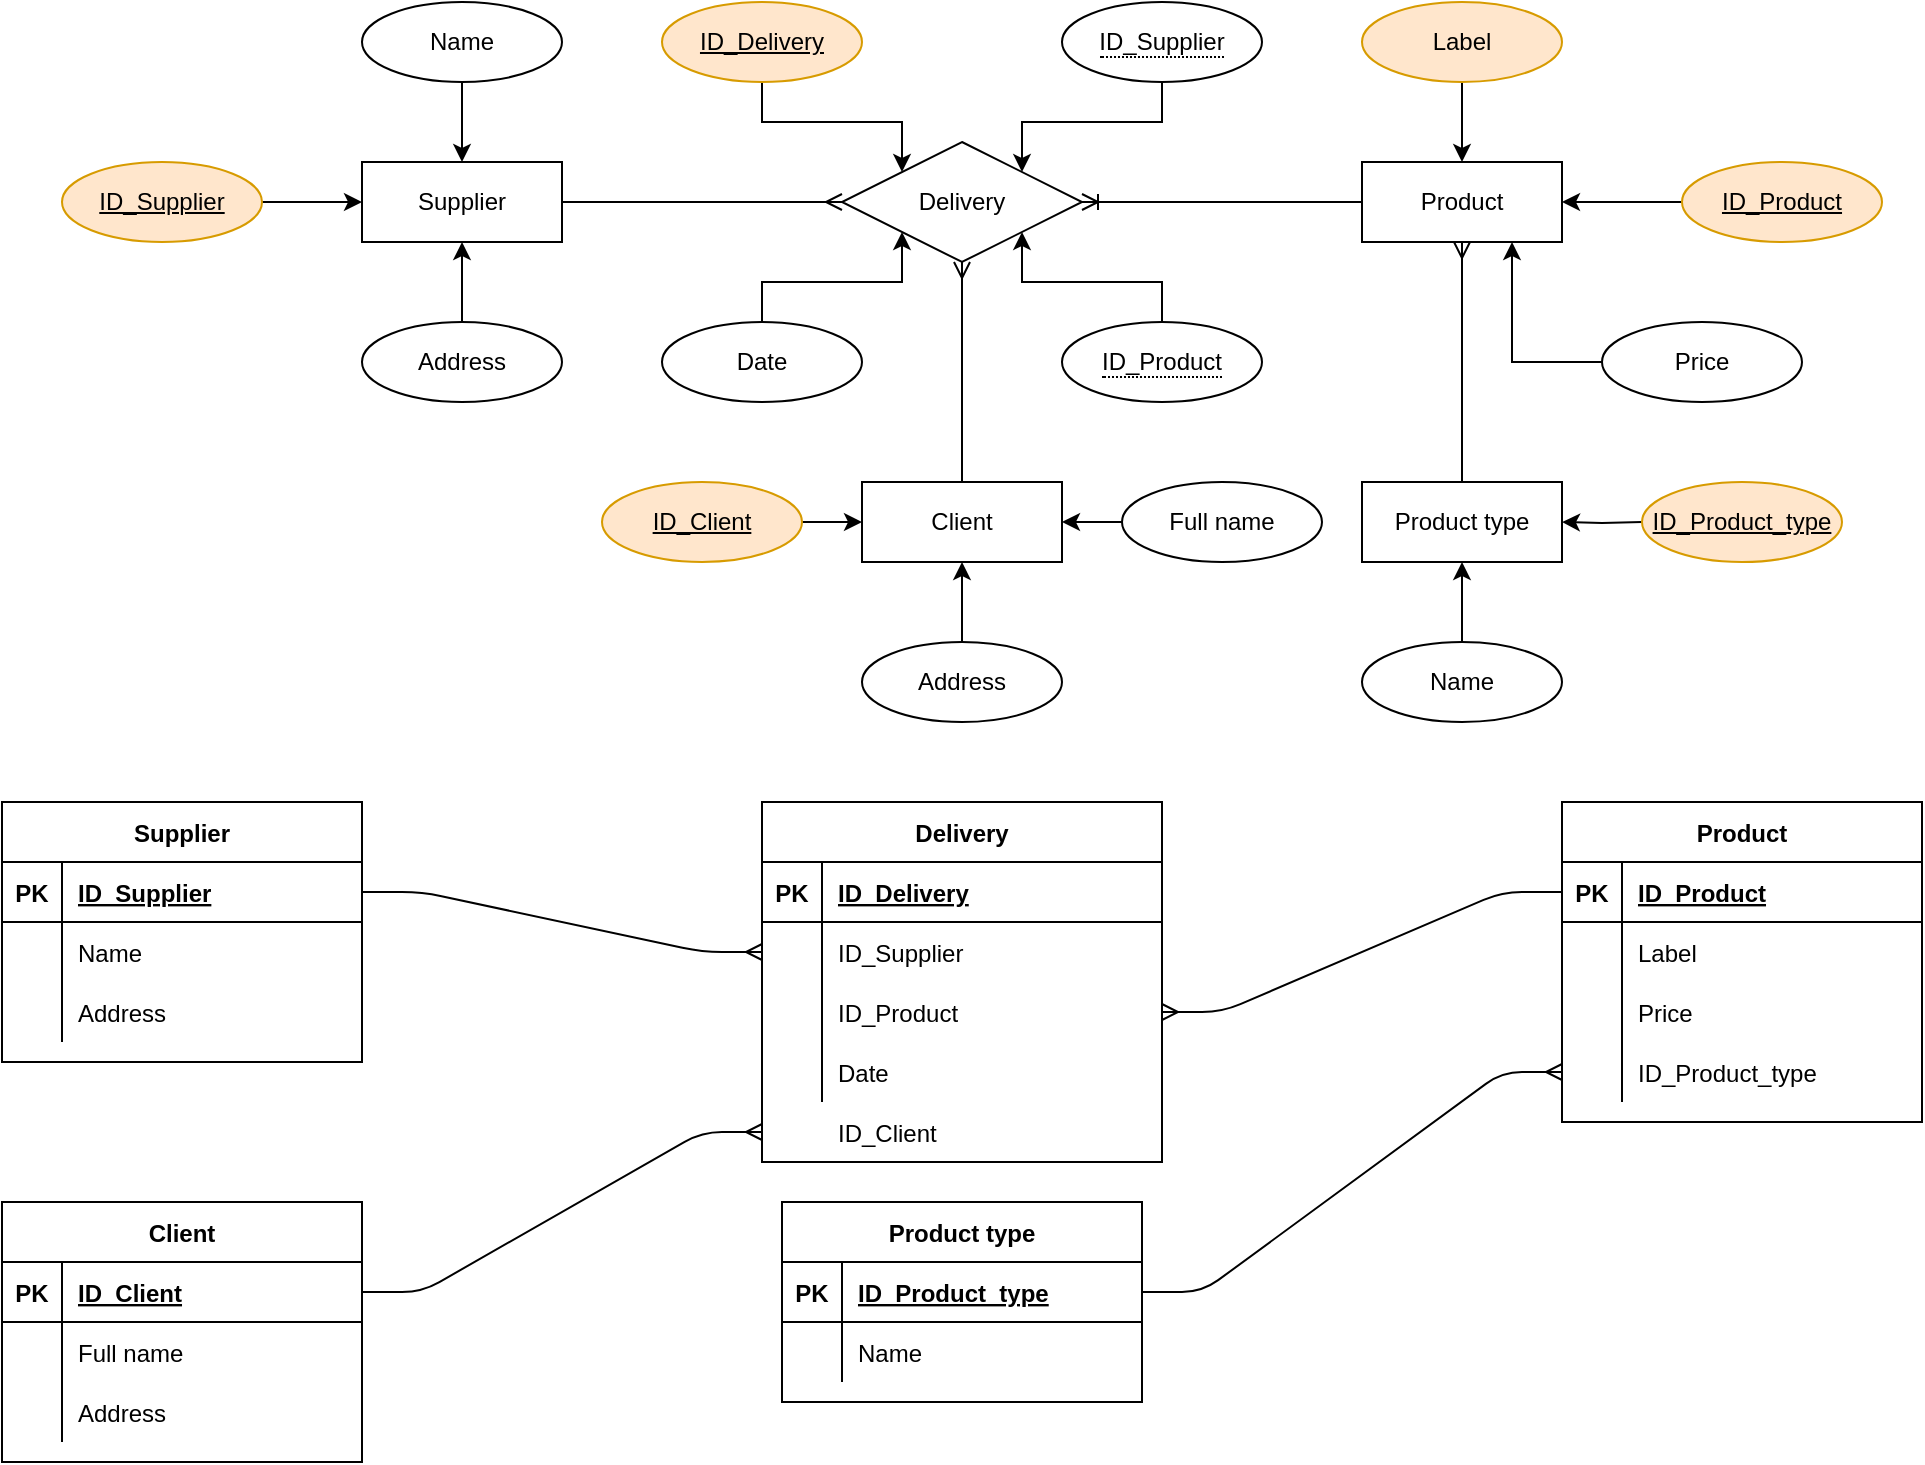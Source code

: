 <mxfile version="14.5.4" type="device"><diagram name="Page-1" id="e56a1550-8fbb-45ad-956c-1786394a9013"><mxGraphModel dx="1422" dy="789" grid="1" gridSize="10" guides="1" tooltips="1" connect="1" arrows="1" fold="1" page="1" pageScale="1" pageWidth="1100" pageHeight="850" background="#ffffff" math="0" shadow="0"><root><mxCell id="0"/><mxCell id="1" parent="0"/><mxCell id="Cei-AjX-TvvNpz_EZWJ4-109" value="Delivery" style="shape=rhombus;perimeter=rhombusPerimeter;whiteSpace=wrap;html=1;align=center;" vertex="1" parent="1"><mxGeometry x="480" y="110" width="120" height="60" as="geometry"/></mxCell><mxCell id="Cei-AjX-TvvNpz_EZWJ4-110" value="Supplier" style="whiteSpace=wrap;html=1;align=center;" vertex="1" parent="1"><mxGeometry x="240" y="120" width="100" height="40" as="geometry"/></mxCell><mxCell id="Cei-AjX-TvvNpz_EZWJ4-111" value="Product" style="whiteSpace=wrap;html=1;align=center;" vertex="1" parent="1"><mxGeometry x="740" y="120" width="100" height="40" as="geometry"/></mxCell><mxCell id="Cei-AjX-TvvNpz_EZWJ4-115" style="edgeStyle=orthogonalEdgeStyle;rounded=0;orthogonalLoop=1;jettySize=auto;html=1;entryX=0;entryY=0.5;entryDx=0;entryDy=0;" edge="1" parent="1" source="Cei-AjX-TvvNpz_EZWJ4-112" target="Cei-AjX-TvvNpz_EZWJ4-110"><mxGeometry relative="1" as="geometry"/></mxCell><mxCell id="Cei-AjX-TvvNpz_EZWJ4-112" value="ID_Supplier" style="ellipse;whiteSpace=wrap;html=1;align=center;fontStyle=4;fillColor=#ffe6cc;strokeColor=#d79b00;" vertex="1" parent="1"><mxGeometry x="90" y="120" width="100" height="40" as="geometry"/></mxCell><mxCell id="Cei-AjX-TvvNpz_EZWJ4-116" style="edgeStyle=orthogonalEdgeStyle;rounded=0;orthogonalLoop=1;jettySize=auto;html=1;entryX=0.5;entryY=0;entryDx=0;entryDy=0;" edge="1" parent="1" source="Cei-AjX-TvvNpz_EZWJ4-113" target="Cei-AjX-TvvNpz_EZWJ4-110"><mxGeometry relative="1" as="geometry"/></mxCell><mxCell id="Cei-AjX-TvvNpz_EZWJ4-113" value="Name" style="ellipse;whiteSpace=wrap;html=1;align=center;" vertex="1" parent="1"><mxGeometry x="240" y="40" width="100" height="40" as="geometry"/></mxCell><mxCell id="Cei-AjX-TvvNpz_EZWJ4-117" style="edgeStyle=orthogonalEdgeStyle;rounded=0;orthogonalLoop=1;jettySize=auto;html=1;entryX=0.5;entryY=1;entryDx=0;entryDy=0;" edge="1" parent="1" source="Cei-AjX-TvvNpz_EZWJ4-114" target="Cei-AjX-TvvNpz_EZWJ4-110"><mxGeometry relative="1" as="geometry"/></mxCell><mxCell id="Cei-AjX-TvvNpz_EZWJ4-114" value="Address" style="ellipse;whiteSpace=wrap;html=1;align=center;" vertex="1" parent="1"><mxGeometry x="240" y="200" width="100" height="40" as="geometry"/></mxCell><mxCell id="Cei-AjX-TvvNpz_EZWJ4-119" style="edgeStyle=orthogonalEdgeStyle;rounded=0;orthogonalLoop=1;jettySize=auto;html=1;exitX=0;exitY=0.5;exitDx=0;exitDy=0;entryX=1;entryY=0.5;entryDx=0;entryDy=0;" edge="1" parent="1" source="Cei-AjX-TvvNpz_EZWJ4-118" target="Cei-AjX-TvvNpz_EZWJ4-111"><mxGeometry relative="1" as="geometry"/></mxCell><mxCell id="Cei-AjX-TvvNpz_EZWJ4-118" value="ID_Product" style="ellipse;whiteSpace=wrap;html=1;align=center;fontStyle=4;fillColor=#ffe6cc;strokeColor=#d79b00;" vertex="1" parent="1"><mxGeometry x="900" y="120" width="100" height="40" as="geometry"/></mxCell><mxCell id="Cei-AjX-TvvNpz_EZWJ4-122" style="edgeStyle=orthogonalEdgeStyle;rounded=0;orthogonalLoop=1;jettySize=auto;html=1;entryX=0.5;entryY=0;entryDx=0;entryDy=0;" edge="1" parent="1" source="Cei-AjX-TvvNpz_EZWJ4-120" target="Cei-AjX-TvvNpz_EZWJ4-111"><mxGeometry relative="1" as="geometry"/></mxCell><mxCell id="Cei-AjX-TvvNpz_EZWJ4-120" value="Label" style="ellipse;whiteSpace=wrap;html=1;align=center;fillColor=#ffe6cc;strokeColor=#d79b00;" vertex="1" parent="1"><mxGeometry x="740" y="40" width="100" height="40" as="geometry"/></mxCell><mxCell id="Cei-AjX-TvvNpz_EZWJ4-123" style="edgeStyle=orthogonalEdgeStyle;rounded=0;orthogonalLoop=1;jettySize=auto;html=1;exitX=0;exitY=0.5;exitDx=0;exitDy=0;entryX=0.75;entryY=1;entryDx=0;entryDy=0;" edge="1" parent="1" source="Cei-AjX-TvvNpz_EZWJ4-121" target="Cei-AjX-TvvNpz_EZWJ4-111"><mxGeometry relative="1" as="geometry"/></mxCell><mxCell id="Cei-AjX-TvvNpz_EZWJ4-121" value="Price" style="ellipse;whiteSpace=wrap;html=1;align=center;" vertex="1" parent="1"><mxGeometry x="860" y="200" width="100" height="40" as="geometry"/></mxCell><mxCell id="Cei-AjX-TvvNpz_EZWJ4-125" value="Supplier" style="shape=table;startSize=30;container=1;collapsible=1;childLayout=tableLayout;fixedRows=1;rowLines=0;fontStyle=1;align=center;resizeLast=1;" vertex="1" parent="1"><mxGeometry x="60" y="440" width="180" height="130" as="geometry"/></mxCell><mxCell id="Cei-AjX-TvvNpz_EZWJ4-126" value="" style="shape=partialRectangle;collapsible=0;dropTarget=0;pointerEvents=0;fillColor=none;top=0;left=0;bottom=1;right=0;points=[[0,0.5],[1,0.5]];portConstraint=eastwest;" vertex="1" parent="Cei-AjX-TvvNpz_EZWJ4-125"><mxGeometry y="30" width="180" height="30" as="geometry"/></mxCell><mxCell id="Cei-AjX-TvvNpz_EZWJ4-127" value="PK" style="shape=partialRectangle;connectable=0;fillColor=none;top=0;left=0;bottom=0;right=0;fontStyle=1;overflow=hidden;" vertex="1" parent="Cei-AjX-TvvNpz_EZWJ4-126"><mxGeometry width="30" height="30" as="geometry"/></mxCell><mxCell id="Cei-AjX-TvvNpz_EZWJ4-128" value="ID_Supplier" style="shape=partialRectangle;connectable=0;fillColor=none;top=0;left=0;bottom=0;right=0;align=left;spacingLeft=6;fontStyle=5;overflow=hidden;" vertex="1" parent="Cei-AjX-TvvNpz_EZWJ4-126"><mxGeometry x="30" width="150" height="30" as="geometry"/></mxCell><mxCell id="Cei-AjX-TvvNpz_EZWJ4-129" value="" style="shape=partialRectangle;collapsible=0;dropTarget=0;pointerEvents=0;fillColor=none;top=0;left=0;bottom=0;right=0;points=[[0,0.5],[1,0.5]];portConstraint=eastwest;" vertex="1" parent="Cei-AjX-TvvNpz_EZWJ4-125"><mxGeometry y="60" width="180" height="30" as="geometry"/></mxCell><mxCell id="Cei-AjX-TvvNpz_EZWJ4-130" value="" style="shape=partialRectangle;connectable=0;fillColor=none;top=0;left=0;bottom=0;right=0;editable=1;overflow=hidden;" vertex="1" parent="Cei-AjX-TvvNpz_EZWJ4-129"><mxGeometry width="30" height="30" as="geometry"/></mxCell><mxCell id="Cei-AjX-TvvNpz_EZWJ4-131" value="Name" style="shape=partialRectangle;connectable=0;fillColor=none;top=0;left=0;bottom=0;right=0;align=left;spacingLeft=6;overflow=hidden;" vertex="1" parent="Cei-AjX-TvvNpz_EZWJ4-129"><mxGeometry x="30" width="150" height="30" as="geometry"/></mxCell><mxCell id="Cei-AjX-TvvNpz_EZWJ4-132" value="" style="shape=partialRectangle;collapsible=0;dropTarget=0;pointerEvents=0;fillColor=none;top=0;left=0;bottom=0;right=0;points=[[0,0.5],[1,0.5]];portConstraint=eastwest;" vertex="1" parent="Cei-AjX-TvvNpz_EZWJ4-125"><mxGeometry y="90" width="180" height="30" as="geometry"/></mxCell><mxCell id="Cei-AjX-TvvNpz_EZWJ4-133" value="" style="shape=partialRectangle;connectable=0;fillColor=none;top=0;left=0;bottom=0;right=0;editable=1;overflow=hidden;" vertex="1" parent="Cei-AjX-TvvNpz_EZWJ4-132"><mxGeometry width="30" height="30" as="geometry"/></mxCell><mxCell id="Cei-AjX-TvvNpz_EZWJ4-134" value="Address" style="shape=partialRectangle;connectable=0;fillColor=none;top=0;left=0;bottom=0;right=0;align=left;spacingLeft=6;overflow=hidden;" vertex="1" parent="Cei-AjX-TvvNpz_EZWJ4-132"><mxGeometry x="30" width="150" height="30" as="geometry"/></mxCell><mxCell id="Cei-AjX-TvvNpz_EZWJ4-139" value="Delivery" style="shape=table;startSize=30;container=1;collapsible=1;childLayout=tableLayout;fixedRows=1;rowLines=0;fontStyle=1;align=center;resizeLast=1;" vertex="1" parent="1"><mxGeometry x="440" y="440" width="200" height="180" as="geometry"/></mxCell><mxCell id="Cei-AjX-TvvNpz_EZWJ4-140" value="" style="shape=partialRectangle;collapsible=0;dropTarget=0;pointerEvents=0;fillColor=none;top=0;left=0;bottom=1;right=0;points=[[0,0.5],[1,0.5]];portConstraint=eastwest;" vertex="1" parent="Cei-AjX-TvvNpz_EZWJ4-139"><mxGeometry y="30" width="200" height="30" as="geometry"/></mxCell><mxCell id="Cei-AjX-TvvNpz_EZWJ4-141" value="PK" style="shape=partialRectangle;connectable=0;fillColor=none;top=0;left=0;bottom=0;right=0;fontStyle=1;overflow=hidden;" vertex="1" parent="Cei-AjX-TvvNpz_EZWJ4-140"><mxGeometry width="30" height="30" as="geometry"/></mxCell><mxCell id="Cei-AjX-TvvNpz_EZWJ4-142" value="ID_Delivery" style="shape=partialRectangle;connectable=0;fillColor=none;top=0;left=0;bottom=0;right=0;align=left;spacingLeft=6;fontStyle=5;overflow=hidden;" vertex="1" parent="Cei-AjX-TvvNpz_EZWJ4-140"><mxGeometry x="30" width="170" height="30" as="geometry"/></mxCell><mxCell id="Cei-AjX-TvvNpz_EZWJ4-143" value="" style="shape=partialRectangle;collapsible=0;dropTarget=0;pointerEvents=0;fillColor=none;top=0;left=0;bottom=0;right=0;points=[[0,0.5],[1,0.5]];portConstraint=eastwest;" vertex="1" parent="Cei-AjX-TvvNpz_EZWJ4-139"><mxGeometry y="60" width="200" height="30" as="geometry"/></mxCell><mxCell id="Cei-AjX-TvvNpz_EZWJ4-144" value="" style="shape=partialRectangle;connectable=0;fillColor=none;top=0;left=0;bottom=0;right=0;editable=1;overflow=hidden;" vertex="1" parent="Cei-AjX-TvvNpz_EZWJ4-143"><mxGeometry width="30" height="30" as="geometry"/></mxCell><mxCell id="Cei-AjX-TvvNpz_EZWJ4-145" value="ID_Supplier" style="shape=partialRectangle;connectable=0;fillColor=none;top=0;left=0;bottom=0;right=0;align=left;spacingLeft=6;overflow=hidden;" vertex="1" parent="Cei-AjX-TvvNpz_EZWJ4-143"><mxGeometry x="30" width="170" height="30" as="geometry"/></mxCell><mxCell id="Cei-AjX-TvvNpz_EZWJ4-146" value="" style="shape=partialRectangle;collapsible=0;dropTarget=0;pointerEvents=0;fillColor=none;top=0;left=0;bottom=0;right=0;points=[[0,0.5],[1,0.5]];portConstraint=eastwest;" vertex="1" parent="Cei-AjX-TvvNpz_EZWJ4-139"><mxGeometry y="90" width="200" height="30" as="geometry"/></mxCell><mxCell id="Cei-AjX-TvvNpz_EZWJ4-147" value="" style="shape=partialRectangle;connectable=0;fillColor=none;top=0;left=0;bottom=0;right=0;editable=1;overflow=hidden;" vertex="1" parent="Cei-AjX-TvvNpz_EZWJ4-146"><mxGeometry width="30" height="30" as="geometry"/></mxCell><mxCell id="Cei-AjX-TvvNpz_EZWJ4-148" value="ID_Product" style="shape=partialRectangle;connectable=0;fillColor=none;top=0;left=0;bottom=0;right=0;align=left;spacingLeft=6;overflow=hidden;" vertex="1" parent="Cei-AjX-TvvNpz_EZWJ4-146"><mxGeometry x="30" width="170" height="30" as="geometry"/></mxCell><mxCell id="Cei-AjX-TvvNpz_EZWJ4-149" value="" style="shape=partialRectangle;collapsible=0;dropTarget=0;pointerEvents=0;fillColor=none;top=0;left=0;bottom=0;right=0;points=[[0,0.5],[1,0.5]];portConstraint=eastwest;" vertex="1" parent="Cei-AjX-TvvNpz_EZWJ4-139"><mxGeometry y="120" width="200" height="30" as="geometry"/></mxCell><mxCell id="Cei-AjX-TvvNpz_EZWJ4-150" value="" style="shape=partialRectangle;connectable=0;fillColor=none;top=0;left=0;bottom=0;right=0;editable=1;overflow=hidden;" vertex="1" parent="Cei-AjX-TvvNpz_EZWJ4-149"><mxGeometry width="30" height="30" as="geometry"/></mxCell><mxCell id="Cei-AjX-TvvNpz_EZWJ4-151" value="Date" style="shape=partialRectangle;connectable=0;fillColor=none;top=0;left=0;bottom=0;right=0;align=left;spacingLeft=6;overflow=hidden;" vertex="1" parent="Cei-AjX-TvvNpz_EZWJ4-149"><mxGeometry x="30" width="170" height="30" as="geometry"/></mxCell><mxCell id="Cei-AjX-TvvNpz_EZWJ4-152" value="Product" style="shape=table;startSize=30;container=1;collapsible=1;childLayout=tableLayout;fixedRows=1;rowLines=0;fontStyle=1;align=center;resizeLast=1;" vertex="1" parent="1"><mxGeometry x="840" y="440" width="180" height="160" as="geometry"/></mxCell><mxCell id="Cei-AjX-TvvNpz_EZWJ4-153" value="" style="shape=partialRectangle;collapsible=0;dropTarget=0;pointerEvents=0;fillColor=none;top=0;left=0;bottom=1;right=0;points=[[0,0.5],[1,0.5]];portConstraint=eastwest;" vertex="1" parent="Cei-AjX-TvvNpz_EZWJ4-152"><mxGeometry y="30" width="180" height="30" as="geometry"/></mxCell><mxCell id="Cei-AjX-TvvNpz_EZWJ4-154" value="PK" style="shape=partialRectangle;connectable=0;fillColor=none;top=0;left=0;bottom=0;right=0;fontStyle=1;overflow=hidden;" vertex="1" parent="Cei-AjX-TvvNpz_EZWJ4-153"><mxGeometry width="30" height="30" as="geometry"/></mxCell><mxCell id="Cei-AjX-TvvNpz_EZWJ4-155" value="ID_Product" style="shape=partialRectangle;connectable=0;fillColor=none;top=0;left=0;bottom=0;right=0;align=left;spacingLeft=6;fontStyle=5;overflow=hidden;" vertex="1" parent="Cei-AjX-TvvNpz_EZWJ4-153"><mxGeometry x="30" width="150" height="30" as="geometry"/></mxCell><mxCell id="Cei-AjX-TvvNpz_EZWJ4-156" value="" style="shape=partialRectangle;collapsible=0;dropTarget=0;pointerEvents=0;fillColor=none;top=0;left=0;bottom=0;right=0;points=[[0,0.5],[1,0.5]];portConstraint=eastwest;" vertex="1" parent="Cei-AjX-TvvNpz_EZWJ4-152"><mxGeometry y="60" width="180" height="30" as="geometry"/></mxCell><mxCell id="Cei-AjX-TvvNpz_EZWJ4-157" value="" style="shape=partialRectangle;connectable=0;fillColor=none;top=0;left=0;bottom=0;right=0;editable=1;overflow=hidden;" vertex="1" parent="Cei-AjX-TvvNpz_EZWJ4-156"><mxGeometry width="30" height="30" as="geometry"/></mxCell><mxCell id="Cei-AjX-TvvNpz_EZWJ4-158" value="Label" style="shape=partialRectangle;connectable=0;fillColor=none;top=0;left=0;bottom=0;right=0;align=left;spacingLeft=6;overflow=hidden;" vertex="1" parent="Cei-AjX-TvvNpz_EZWJ4-156"><mxGeometry x="30" width="150" height="30" as="geometry"/></mxCell><mxCell id="Cei-AjX-TvvNpz_EZWJ4-159" value="" style="shape=partialRectangle;collapsible=0;dropTarget=0;pointerEvents=0;fillColor=none;top=0;left=0;bottom=0;right=0;points=[[0,0.5],[1,0.5]];portConstraint=eastwest;" vertex="1" parent="Cei-AjX-TvvNpz_EZWJ4-152"><mxGeometry y="90" width="180" height="30" as="geometry"/></mxCell><mxCell id="Cei-AjX-TvvNpz_EZWJ4-160" value="" style="shape=partialRectangle;connectable=0;fillColor=none;top=0;left=0;bottom=0;right=0;editable=1;overflow=hidden;" vertex="1" parent="Cei-AjX-TvvNpz_EZWJ4-159"><mxGeometry width="30" height="30" as="geometry"/></mxCell><mxCell id="Cei-AjX-TvvNpz_EZWJ4-161" value="Price" style="shape=partialRectangle;connectable=0;fillColor=none;top=0;left=0;bottom=0;right=0;align=left;spacingLeft=6;overflow=hidden;" vertex="1" parent="Cei-AjX-TvvNpz_EZWJ4-159"><mxGeometry x="30" width="150" height="30" as="geometry"/></mxCell><mxCell id="Cei-AjX-TvvNpz_EZWJ4-162" value="" style="shape=partialRectangle;collapsible=0;dropTarget=0;pointerEvents=0;fillColor=none;top=0;left=0;bottom=0;right=0;points=[[0,0.5],[1,0.5]];portConstraint=eastwest;" vertex="1" parent="Cei-AjX-TvvNpz_EZWJ4-152"><mxGeometry y="120" width="180" height="30" as="geometry"/></mxCell><mxCell id="Cei-AjX-TvvNpz_EZWJ4-163" value="" style="shape=partialRectangle;connectable=0;fillColor=none;top=0;left=0;bottom=0;right=0;editable=1;overflow=hidden;" vertex="1" parent="Cei-AjX-TvvNpz_EZWJ4-162"><mxGeometry width="30" height="30" as="geometry"/></mxCell><mxCell id="Cei-AjX-TvvNpz_EZWJ4-164" value="ID_Product_type" style="shape=partialRectangle;connectable=0;fillColor=none;top=0;left=0;bottom=0;right=0;align=left;spacingLeft=6;overflow=hidden;" vertex="1" parent="Cei-AjX-TvvNpz_EZWJ4-162"><mxGeometry x="30" width="150" height="30" as="geometry"/></mxCell><mxCell id="Cei-AjX-TvvNpz_EZWJ4-165" value="Product type" style="whiteSpace=wrap;html=1;align=center;" vertex="1" parent="1"><mxGeometry x="740" y="280" width="100" height="40" as="geometry"/></mxCell><mxCell id="Cei-AjX-TvvNpz_EZWJ4-167" style="edgeStyle=orthogonalEdgeStyle;rounded=0;orthogonalLoop=1;jettySize=auto;html=1;exitX=0;exitY=0.5;exitDx=0;exitDy=0;entryX=1;entryY=0.5;entryDx=0;entryDy=0;" edge="1" parent="1" target="Cei-AjX-TvvNpz_EZWJ4-165"><mxGeometry relative="1" as="geometry"><mxPoint x="880" y="300" as="sourcePoint"/></mxGeometry></mxCell><mxCell id="Cei-AjX-TvvNpz_EZWJ4-168" value="ID_Product_type" style="ellipse;whiteSpace=wrap;html=1;align=center;fontStyle=4;fillColor=#ffe6cc;strokeColor=#d79b00;" vertex="1" parent="1"><mxGeometry x="880" y="280" width="100" height="40" as="geometry"/></mxCell><mxCell id="Cei-AjX-TvvNpz_EZWJ4-170" style="edgeStyle=orthogonalEdgeStyle;rounded=0;orthogonalLoop=1;jettySize=auto;html=1;entryX=0.5;entryY=1;entryDx=0;entryDy=0;" edge="1" parent="1" source="Cei-AjX-TvvNpz_EZWJ4-169" target="Cei-AjX-TvvNpz_EZWJ4-165"><mxGeometry relative="1" as="geometry"/></mxCell><mxCell id="Cei-AjX-TvvNpz_EZWJ4-169" value="Name" style="ellipse;whiteSpace=wrap;html=1;align=center;" vertex="1" parent="1"><mxGeometry x="740" y="360" width="100" height="40" as="geometry"/></mxCell><mxCell id="Cei-AjX-TvvNpz_EZWJ4-173" value="" style="edgeStyle=entityRelationEdgeStyle;fontSize=12;html=1;endArrow=ERoneToMany;entryX=1;entryY=0.5;entryDx=0;entryDy=0;exitX=0;exitY=0.5;exitDx=0;exitDy=0;" edge="1" parent="1" source="Cei-AjX-TvvNpz_EZWJ4-111" target="Cei-AjX-TvvNpz_EZWJ4-109"><mxGeometry width="100" height="100" relative="1" as="geometry"><mxPoint x="620" y="290" as="sourcePoint"/><mxPoint x="720" y="190" as="targetPoint"/></mxGeometry></mxCell><mxCell id="Cei-AjX-TvvNpz_EZWJ4-174" value="" style="edgeStyle=entityRelationEdgeStyle;fontSize=12;html=1;endArrow=ERmany;exitX=1;exitY=0.5;exitDx=0;exitDy=0;entryX=0;entryY=0.5;entryDx=0;entryDy=0;" edge="1" parent="1" source="Cei-AjX-TvvNpz_EZWJ4-110" target="Cei-AjX-TvvNpz_EZWJ4-109"><mxGeometry width="100" height="100" relative="1" as="geometry"><mxPoint x="390" y="370" as="sourcePoint"/><mxPoint x="490" y="270" as="targetPoint"/></mxGeometry></mxCell><mxCell id="Cei-AjX-TvvNpz_EZWJ4-178" style="edgeStyle=orthogonalEdgeStyle;rounded=0;orthogonalLoop=1;jettySize=auto;html=1;entryX=0;entryY=0;entryDx=0;entryDy=0;" edge="1" parent="1" source="Cei-AjX-TvvNpz_EZWJ4-175" target="Cei-AjX-TvvNpz_EZWJ4-109"><mxGeometry relative="1" as="geometry"/></mxCell><mxCell id="Cei-AjX-TvvNpz_EZWJ4-175" value="ID_Delivery" style="ellipse;whiteSpace=wrap;html=1;align=center;fontStyle=4;fillColor=#ffe6cc;strokeColor=#d79b00;" vertex="1" parent="1"><mxGeometry x="390" y="40" width="100" height="40" as="geometry"/></mxCell><mxCell id="Cei-AjX-TvvNpz_EZWJ4-183" style="edgeStyle=orthogonalEdgeStyle;rounded=0;orthogonalLoop=1;jettySize=auto;html=1;exitX=0.5;exitY=1;exitDx=0;exitDy=0;entryX=1;entryY=0;entryDx=0;entryDy=0;" edge="1" parent="1" source="Cei-AjX-TvvNpz_EZWJ4-176" target="Cei-AjX-TvvNpz_EZWJ4-109"><mxGeometry relative="1" as="geometry"/></mxCell><mxCell id="Cei-AjX-TvvNpz_EZWJ4-176" value="&lt;span style=&quot;border-bottom: 1px dotted&quot;&gt;ID_Supplier&lt;/span&gt;" style="ellipse;whiteSpace=wrap;html=1;align=center;" vertex="1" parent="1"><mxGeometry x="590" y="40" width="100" height="40" as="geometry"/></mxCell><mxCell id="Cei-AjX-TvvNpz_EZWJ4-180" style="edgeStyle=orthogonalEdgeStyle;rounded=0;orthogonalLoop=1;jettySize=auto;html=1;entryX=0;entryY=1;entryDx=0;entryDy=0;" edge="1" parent="1" source="Cei-AjX-TvvNpz_EZWJ4-177" target="Cei-AjX-TvvNpz_EZWJ4-109"><mxGeometry relative="1" as="geometry"/></mxCell><mxCell id="Cei-AjX-TvvNpz_EZWJ4-177" value="Date" style="ellipse;whiteSpace=wrap;html=1;align=center;" vertex="1" parent="1"><mxGeometry x="390" y="200" width="100" height="40" as="geometry"/></mxCell><mxCell id="Cei-AjX-TvvNpz_EZWJ4-185" value="Client" style="whiteSpace=wrap;html=1;align=center;" vertex="1" parent="1"><mxGeometry x="490" y="280" width="100" height="40" as="geometry"/></mxCell><mxCell id="Cei-AjX-TvvNpz_EZWJ4-191" style="edgeStyle=orthogonalEdgeStyle;rounded=0;orthogonalLoop=1;jettySize=auto;html=1;exitX=1;exitY=0.5;exitDx=0;exitDy=0;entryX=0;entryY=0.5;entryDx=0;entryDy=0;" edge="1" parent="1" source="Cei-AjX-TvvNpz_EZWJ4-186" target="Cei-AjX-TvvNpz_EZWJ4-185"><mxGeometry relative="1" as="geometry"/></mxCell><mxCell id="Cei-AjX-TvvNpz_EZWJ4-186" value="ID_Client" style="ellipse;whiteSpace=wrap;html=1;align=center;fontStyle=4;fillColor=#ffe6cc;strokeColor=#d79b00;" vertex="1" parent="1"><mxGeometry x="360" y="280" width="100" height="40" as="geometry"/></mxCell><mxCell id="Cei-AjX-TvvNpz_EZWJ4-188" style="edgeStyle=orthogonalEdgeStyle;rounded=0;orthogonalLoop=1;jettySize=auto;html=1;entryX=1;entryY=1;entryDx=0;entryDy=0;" edge="1" parent="1" source="Cei-AjX-TvvNpz_EZWJ4-187" target="Cei-AjX-TvvNpz_EZWJ4-109"><mxGeometry relative="1" as="geometry"/></mxCell><mxCell id="Cei-AjX-TvvNpz_EZWJ4-187" value="&lt;span style=&quot;border-bottom: 1px dotted&quot;&gt;ID_Product&lt;/span&gt;" style="ellipse;whiteSpace=wrap;html=1;align=center;" vertex="1" parent="1"><mxGeometry x="590" y="200" width="100" height="40" as="geometry"/></mxCell><mxCell id="Cei-AjX-TvvNpz_EZWJ4-193" style="edgeStyle=orthogonalEdgeStyle;rounded=0;orthogonalLoop=1;jettySize=auto;html=1;entryX=0.5;entryY=1;entryDx=0;entryDy=0;" edge="1" parent="1" source="Cei-AjX-TvvNpz_EZWJ4-192" target="Cei-AjX-TvvNpz_EZWJ4-185"><mxGeometry relative="1" as="geometry"/></mxCell><mxCell id="Cei-AjX-TvvNpz_EZWJ4-192" value="Address" style="ellipse;whiteSpace=wrap;html=1;align=center;" vertex="1" parent="1"><mxGeometry x="490" y="360" width="100" height="40" as="geometry"/></mxCell><mxCell id="Cei-AjX-TvvNpz_EZWJ4-195" style="edgeStyle=orthogonalEdgeStyle;rounded=0;orthogonalLoop=1;jettySize=auto;html=1;exitX=0;exitY=0.5;exitDx=0;exitDy=0;entryX=1;entryY=0.5;entryDx=0;entryDy=0;" edge="1" parent="1" source="Cei-AjX-TvvNpz_EZWJ4-194" target="Cei-AjX-TvvNpz_EZWJ4-185"><mxGeometry relative="1" as="geometry"/></mxCell><mxCell id="Cei-AjX-TvvNpz_EZWJ4-194" value="Full name" style="ellipse;whiteSpace=wrap;html=1;align=center;" vertex="1" parent="1"><mxGeometry x="620" y="280" width="100" height="40" as="geometry"/></mxCell><mxCell id="Cei-AjX-TvvNpz_EZWJ4-199" value="" style="edgeStyle=orthogonalEdgeStyle;fontSize=12;html=1;endArrow=ERmany;curved=1;entryX=0.5;entryY=1;entryDx=0;entryDy=0;exitX=0.5;exitY=0;exitDx=0;exitDy=0;" edge="1" parent="1" source="Cei-AjX-TvvNpz_EZWJ4-185" target="Cei-AjX-TvvNpz_EZWJ4-109"><mxGeometry width="100" height="100" relative="1" as="geometry"><mxPoint x="570" y="260" as="sourcePoint"/><mxPoint x="539.58" y="190" as="targetPoint"/></mxGeometry></mxCell><mxCell id="Cei-AjX-TvvNpz_EZWJ4-201" value="" style="fontSize=12;html=1;endArrow=ERmany;entryX=0.5;entryY=1;entryDx=0;entryDy=0;exitX=0.5;exitY=0;exitDx=0;exitDy=0;" edge="1" parent="1" source="Cei-AjX-TvvNpz_EZWJ4-165" target="Cei-AjX-TvvNpz_EZWJ4-111"><mxGeometry width="100" height="100" relative="1" as="geometry"><mxPoint x="700" y="280" as="sourcePoint"/><mxPoint x="800" y="180" as="targetPoint"/></mxGeometry></mxCell><mxCell id="Cei-AjX-TvvNpz_EZWJ4-202" value="Product type" style="shape=table;startSize=30;container=1;collapsible=1;childLayout=tableLayout;fixedRows=1;rowLines=0;fontStyle=1;align=center;resizeLast=1;" vertex="1" parent="1"><mxGeometry x="450" y="640" width="180" height="100" as="geometry"/></mxCell><mxCell id="Cei-AjX-TvvNpz_EZWJ4-203" value="" style="shape=partialRectangle;collapsible=0;dropTarget=0;pointerEvents=0;fillColor=none;top=0;left=0;bottom=1;right=0;points=[[0,0.5],[1,0.5]];portConstraint=eastwest;" vertex="1" parent="Cei-AjX-TvvNpz_EZWJ4-202"><mxGeometry y="30" width="180" height="30" as="geometry"/></mxCell><mxCell id="Cei-AjX-TvvNpz_EZWJ4-204" value="PK" style="shape=partialRectangle;connectable=0;fillColor=none;top=0;left=0;bottom=0;right=0;fontStyle=1;overflow=hidden;" vertex="1" parent="Cei-AjX-TvvNpz_EZWJ4-203"><mxGeometry width="30" height="30" as="geometry"/></mxCell><mxCell id="Cei-AjX-TvvNpz_EZWJ4-205" value="ID_Product_type" style="shape=partialRectangle;connectable=0;fillColor=none;top=0;left=0;bottom=0;right=0;align=left;spacingLeft=6;fontStyle=5;overflow=hidden;" vertex="1" parent="Cei-AjX-TvvNpz_EZWJ4-203"><mxGeometry x="30" width="150" height="30" as="geometry"/></mxCell><mxCell id="Cei-AjX-TvvNpz_EZWJ4-206" value="" style="shape=partialRectangle;collapsible=0;dropTarget=0;pointerEvents=0;fillColor=none;top=0;left=0;bottom=0;right=0;points=[[0,0.5],[1,0.5]];portConstraint=eastwest;" vertex="1" parent="Cei-AjX-TvvNpz_EZWJ4-202"><mxGeometry y="60" width="180" height="30" as="geometry"/></mxCell><mxCell id="Cei-AjX-TvvNpz_EZWJ4-207" value="" style="shape=partialRectangle;connectable=0;fillColor=none;top=0;left=0;bottom=0;right=0;editable=1;overflow=hidden;" vertex="1" parent="Cei-AjX-TvvNpz_EZWJ4-206"><mxGeometry width="30" height="30" as="geometry"/></mxCell><mxCell id="Cei-AjX-TvvNpz_EZWJ4-208" value="Name" style="shape=partialRectangle;connectable=0;fillColor=none;top=0;left=0;bottom=0;right=0;align=left;spacingLeft=6;overflow=hidden;" vertex="1" parent="Cei-AjX-TvvNpz_EZWJ4-206"><mxGeometry x="30" width="150" height="30" as="geometry"/></mxCell><mxCell id="Cei-AjX-TvvNpz_EZWJ4-215" value="Client" style="shape=table;startSize=30;container=1;collapsible=1;childLayout=tableLayout;fixedRows=1;rowLines=0;fontStyle=1;align=center;resizeLast=1;" vertex="1" parent="1"><mxGeometry x="60" y="640" width="180" height="130" as="geometry"/></mxCell><mxCell id="Cei-AjX-TvvNpz_EZWJ4-216" value="" style="shape=partialRectangle;collapsible=0;dropTarget=0;pointerEvents=0;fillColor=none;top=0;left=0;bottom=1;right=0;points=[[0,0.5],[1,0.5]];portConstraint=eastwest;" vertex="1" parent="Cei-AjX-TvvNpz_EZWJ4-215"><mxGeometry y="30" width="180" height="30" as="geometry"/></mxCell><mxCell id="Cei-AjX-TvvNpz_EZWJ4-217" value="PK" style="shape=partialRectangle;connectable=0;fillColor=none;top=0;left=0;bottom=0;right=0;fontStyle=1;overflow=hidden;" vertex="1" parent="Cei-AjX-TvvNpz_EZWJ4-216"><mxGeometry width="30" height="30" as="geometry"/></mxCell><mxCell id="Cei-AjX-TvvNpz_EZWJ4-218" value="ID_Client" style="shape=partialRectangle;connectable=0;fillColor=none;top=0;left=0;bottom=0;right=0;align=left;spacingLeft=6;fontStyle=5;overflow=hidden;" vertex="1" parent="Cei-AjX-TvvNpz_EZWJ4-216"><mxGeometry x="30" width="150" height="30" as="geometry"/></mxCell><mxCell id="Cei-AjX-TvvNpz_EZWJ4-219" value="" style="shape=partialRectangle;collapsible=0;dropTarget=0;pointerEvents=0;fillColor=none;top=0;left=0;bottom=0;right=0;points=[[0,0.5],[1,0.5]];portConstraint=eastwest;" vertex="1" parent="Cei-AjX-TvvNpz_EZWJ4-215"><mxGeometry y="60" width="180" height="30" as="geometry"/></mxCell><mxCell id="Cei-AjX-TvvNpz_EZWJ4-220" value="" style="shape=partialRectangle;connectable=0;fillColor=none;top=0;left=0;bottom=0;right=0;editable=1;overflow=hidden;" vertex="1" parent="Cei-AjX-TvvNpz_EZWJ4-219"><mxGeometry width="30" height="30" as="geometry"/></mxCell><mxCell id="Cei-AjX-TvvNpz_EZWJ4-221" value="Full name" style="shape=partialRectangle;connectable=0;fillColor=none;top=0;left=0;bottom=0;right=0;align=left;spacingLeft=6;overflow=hidden;" vertex="1" parent="Cei-AjX-TvvNpz_EZWJ4-219"><mxGeometry x="30" width="150" height="30" as="geometry"/></mxCell><mxCell id="Cei-AjX-TvvNpz_EZWJ4-222" value="" style="shape=partialRectangle;collapsible=0;dropTarget=0;pointerEvents=0;fillColor=none;top=0;left=0;bottom=0;right=0;points=[[0,0.5],[1,0.5]];portConstraint=eastwest;" vertex="1" parent="Cei-AjX-TvvNpz_EZWJ4-215"><mxGeometry y="90" width="180" height="30" as="geometry"/></mxCell><mxCell id="Cei-AjX-TvvNpz_EZWJ4-223" value="" style="shape=partialRectangle;connectable=0;fillColor=none;top=0;left=0;bottom=0;right=0;editable=1;overflow=hidden;" vertex="1" parent="Cei-AjX-TvvNpz_EZWJ4-222"><mxGeometry width="30" height="30" as="geometry"/></mxCell><mxCell id="Cei-AjX-TvvNpz_EZWJ4-224" value="Address" style="shape=partialRectangle;connectable=0;fillColor=none;top=0;left=0;bottom=0;right=0;align=left;spacingLeft=6;overflow=hidden;" vertex="1" parent="Cei-AjX-TvvNpz_EZWJ4-222"><mxGeometry x="30" width="150" height="30" as="geometry"/></mxCell><mxCell id="Cei-AjX-TvvNpz_EZWJ4-242" value="" style="shape=partialRectangle;collapsible=0;dropTarget=0;pointerEvents=0;fillColor=none;top=0;left=0;bottom=0;right=0;points=[[0,0.5],[1,0.5]];portConstraint=eastwest;" vertex="1" parent="1"><mxGeometry x="440" y="590" width="200" height="30" as="geometry"/></mxCell><mxCell id="Cei-AjX-TvvNpz_EZWJ4-243" value="" style="shape=partialRectangle;connectable=0;fillColor=none;top=0;left=0;bottom=0;right=0;editable=1;overflow=hidden;" vertex="1" parent="Cei-AjX-TvvNpz_EZWJ4-242"><mxGeometry width="30" height="30" as="geometry"/></mxCell><mxCell id="Cei-AjX-TvvNpz_EZWJ4-244" value="ID_Client" style="shape=partialRectangle;connectable=0;fillColor=none;top=0;left=0;bottom=0;right=0;align=left;spacingLeft=6;overflow=hidden;" vertex="1" parent="Cei-AjX-TvvNpz_EZWJ4-242"><mxGeometry x="30" width="170" height="30" as="geometry"/></mxCell><mxCell id="Cei-AjX-TvvNpz_EZWJ4-245" value="" style="edgeStyle=entityRelationEdgeStyle;fontSize=12;html=1;endArrow=ERmany;exitX=1;exitY=0.5;exitDx=0;exitDy=0;entryX=0;entryY=0.5;entryDx=0;entryDy=0;" edge="1" parent="1" source="Cei-AjX-TvvNpz_EZWJ4-126" target="Cei-AjX-TvvNpz_EZWJ4-143"><mxGeometry width="100" height="100" relative="1" as="geometry"><mxPoint x="280" y="570" as="sourcePoint"/><mxPoint x="380" y="470" as="targetPoint"/></mxGeometry></mxCell><mxCell id="Cei-AjX-TvvNpz_EZWJ4-248" value="" style="edgeStyle=entityRelationEdgeStyle;fontSize=12;html=1;endArrow=ERmany;exitX=0;exitY=0.5;exitDx=0;exitDy=0;entryX=1;entryY=0.5;entryDx=0;entryDy=0;" edge="1" parent="1" source="Cei-AjX-TvvNpz_EZWJ4-153" target="Cei-AjX-TvvNpz_EZWJ4-146"><mxGeometry width="100" height="100" relative="1" as="geometry"><mxPoint x="720" y="570" as="sourcePoint"/><mxPoint x="800" y="530" as="targetPoint"/></mxGeometry></mxCell><mxCell id="Cei-AjX-TvvNpz_EZWJ4-249" value="" style="edgeStyle=entityRelationEdgeStyle;fontSize=12;html=1;endArrow=ERmany;exitX=1;exitY=0.5;exitDx=0;exitDy=0;entryX=0;entryY=0.5;entryDx=0;entryDy=0;" edge="1" parent="1" source="Cei-AjX-TvvNpz_EZWJ4-216" target="Cei-AjX-TvvNpz_EZWJ4-242"><mxGeometry width="100" height="100" relative="1" as="geometry"><mxPoint x="220" y="590" as="sourcePoint"/><mxPoint x="400" y="610" as="targetPoint"/></mxGeometry></mxCell><mxCell id="Cei-AjX-TvvNpz_EZWJ4-250" value="" style="edgeStyle=entityRelationEdgeStyle;fontSize=12;html=1;endArrow=ERmany;exitX=1;exitY=0.5;exitDx=0;exitDy=0;entryX=0;entryY=0.5;entryDx=0;entryDy=0;" edge="1" parent="1" source="Cei-AjX-TvvNpz_EZWJ4-203" target="Cei-AjX-TvvNpz_EZWJ4-162"><mxGeometry width="100" height="100" relative="1" as="geometry"><mxPoint x="620" y="660" as="sourcePoint"/><mxPoint x="820" y="690" as="targetPoint"/></mxGeometry></mxCell></root></mxGraphModel></diagram></mxfile>